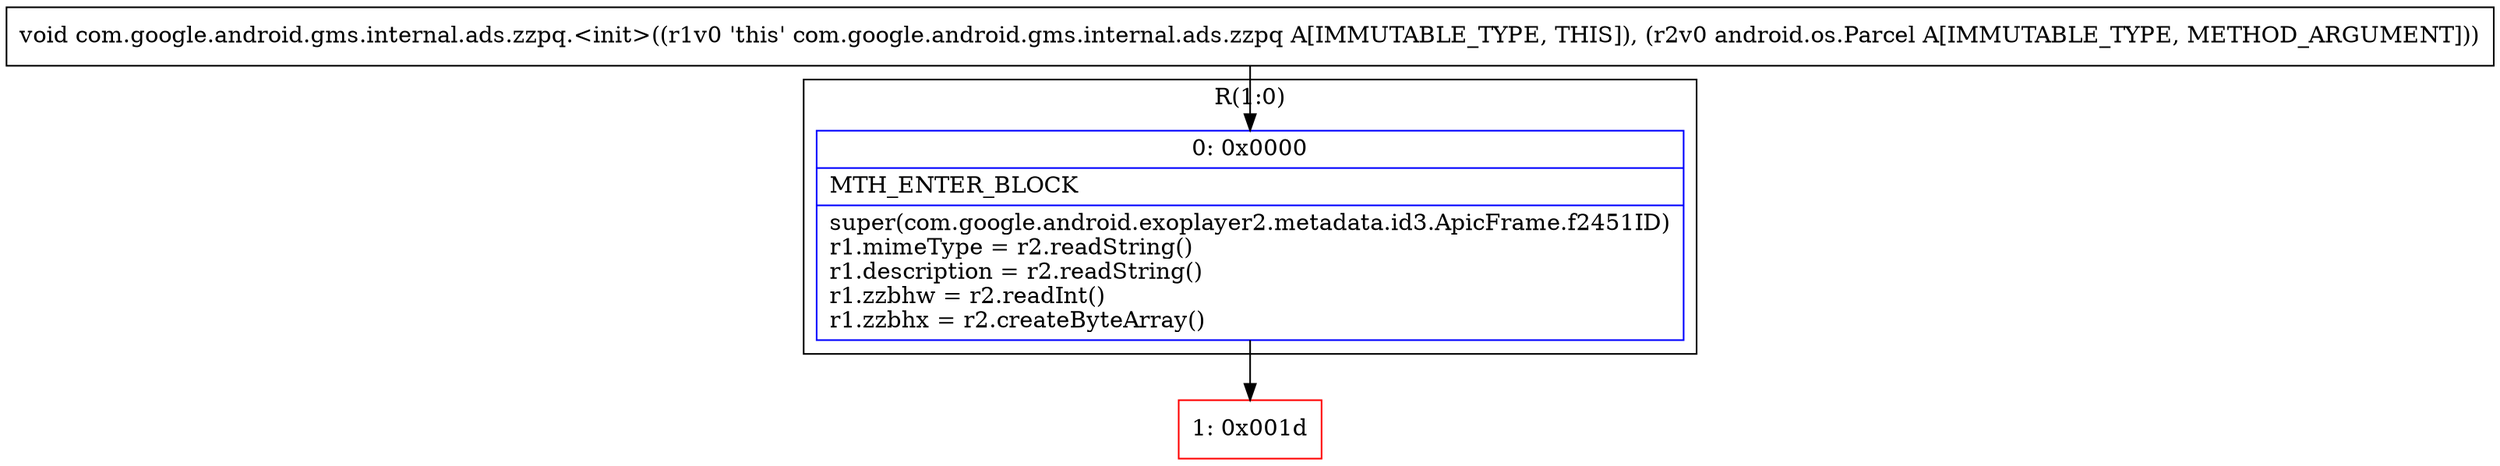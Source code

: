 digraph "CFG forcom.google.android.gms.internal.ads.zzpq.\<init\>(Landroid\/os\/Parcel;)V" {
subgraph cluster_Region_482350177 {
label = "R(1:0)";
node [shape=record,color=blue];
Node_0 [shape=record,label="{0\:\ 0x0000|MTH_ENTER_BLOCK\l|super(com.google.android.exoplayer2.metadata.id3.ApicFrame.f2451ID)\lr1.mimeType = r2.readString()\lr1.description = r2.readString()\lr1.zzbhw = r2.readInt()\lr1.zzbhx = r2.createByteArray()\l}"];
}
Node_1 [shape=record,color=red,label="{1\:\ 0x001d}"];
MethodNode[shape=record,label="{void com.google.android.gms.internal.ads.zzpq.\<init\>((r1v0 'this' com.google.android.gms.internal.ads.zzpq A[IMMUTABLE_TYPE, THIS]), (r2v0 android.os.Parcel A[IMMUTABLE_TYPE, METHOD_ARGUMENT])) }"];
MethodNode -> Node_0;
Node_0 -> Node_1;
}


